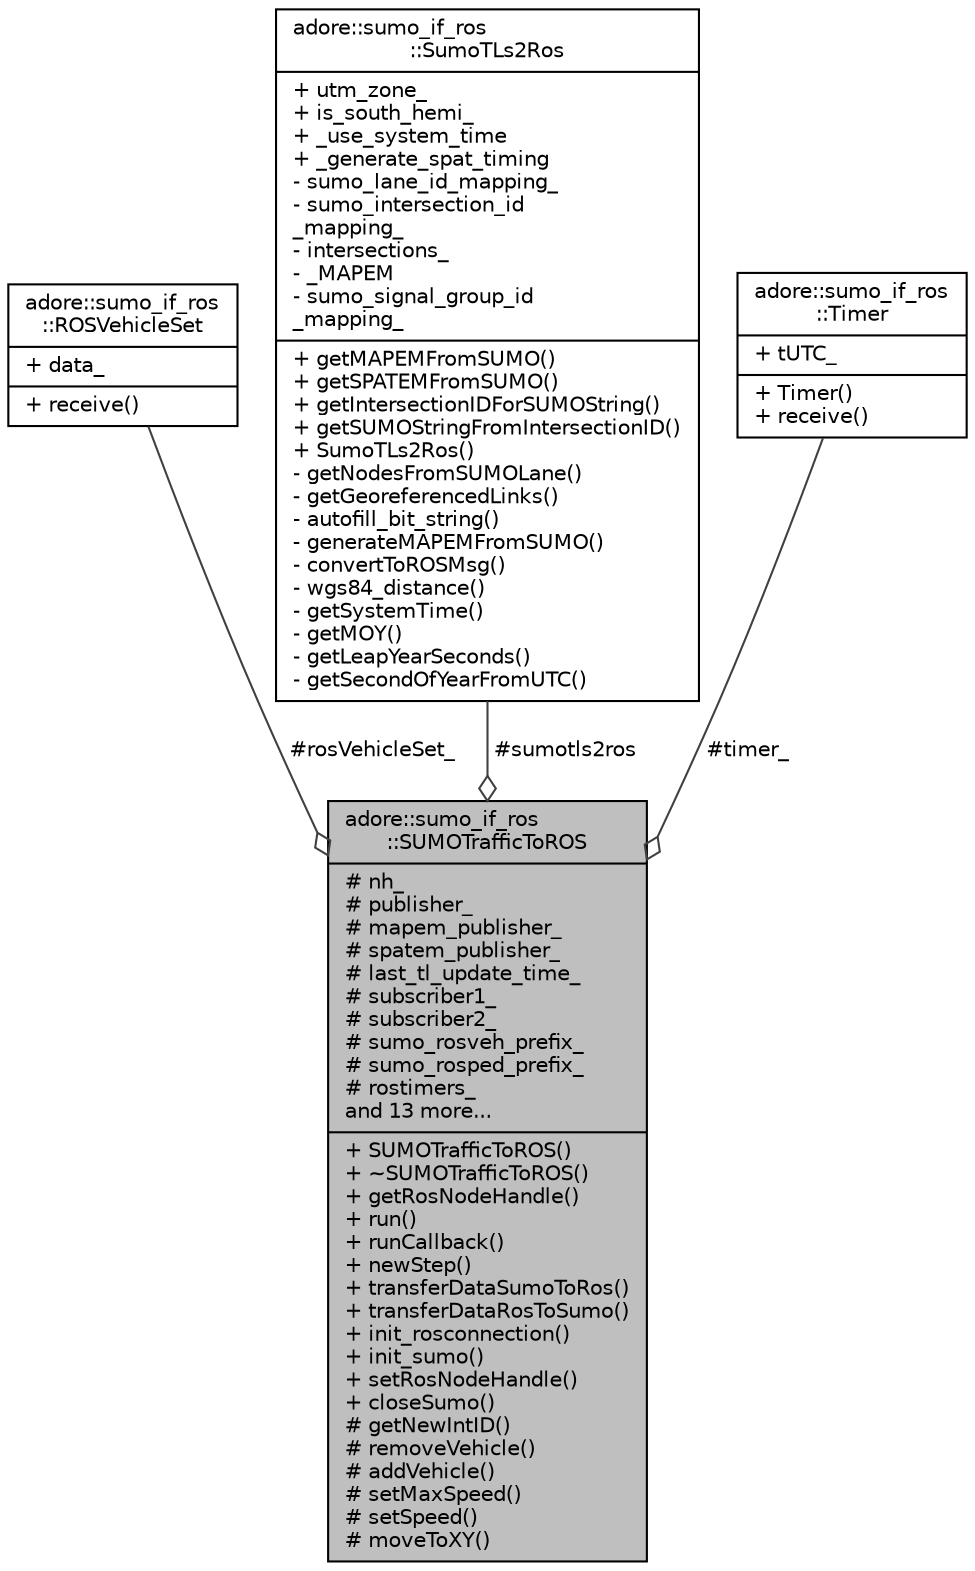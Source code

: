 digraph "adore::sumo_if_ros::SUMOTrafficToROS"
{
 // LATEX_PDF_SIZE
  edge [fontname="Helvetica",fontsize="10",labelfontname="Helvetica",labelfontsize="10"];
  node [fontname="Helvetica",fontsize="10",shape=record];
  Node1 [label="{adore::sumo_if_ros\l::SUMOTrafficToROS\n|# nh_\l# publisher_\l# mapem_publisher_\l# spatem_publisher_\l# last_tl_update_time_\l# subscriber1_\l# subscriber2_\l# sumo_rosveh_prefix_\l# sumo_rosped_prefix_\l# rostimers_\land 13 more...\l|+ SUMOTrafficToROS()\l+ ~SUMOTrafficToROS()\l+ getRosNodeHandle()\l+ run()\l+ runCallback()\l+ newStep()\l+ transferDataSumoToRos()\l+ transferDataRosToSumo()\l+ init_rosconnection()\l+ init_sumo()\l+ setRosNodeHandle()\l+ closeSumo()\l# getNewIntID()\l# removeVehicle()\l# addVehicle()\l# setMaxSpeed()\l# setSpeed()\l# moveToXY()\l}",height=0.2,width=0.4,color="black", fillcolor="grey75", style="filled", fontcolor="black",tooltip=" "];
  Node2 -> Node1 [color="grey25",fontsize="10",style="solid",label=" #rosVehicleSet_" ,arrowhead="odiamond",fontname="Helvetica"];
  Node2 [label="{adore::sumo_if_ros\l::ROSVehicleSet\n|+ data_\l|+ receive()\l}",height=0.2,width=0.4,color="black", fillcolor="white", style="filled",URL="$structadore_1_1sumo__if__ros_1_1ROSVehicleSet.html",tooltip=" "];
  Node3 -> Node1 [color="grey25",fontsize="10",style="solid",label=" #sumotls2ros" ,arrowhead="odiamond",fontname="Helvetica"];
  Node3 [label="{adore::sumo_if_ros\l::SumoTLs2Ros\n|+ utm_zone_\l+ is_south_hemi_\l+ _use_system_time\l+ _generate_spat_timing\l- sumo_lane_id_mapping_\l- sumo_intersection_id\l_mapping_\l- intersections_\l- _MAPEM\l- sumo_signal_group_id\l_mapping_\l|+ getMAPEMFromSUMO()\l+ getSPATEMFromSUMO()\l+ getIntersectionIDForSUMOString()\l+ getSUMOStringFromIntersectionID()\l+ SumoTLs2Ros()\l- getNodesFromSUMOLane()\l- getGeoreferencedLinks()\l- autofill_bit_string()\l- generateMAPEMFromSUMO()\l- convertToROSMsg()\l- wgs84_distance()\l- getSystemTime()\l- getMOY()\l- getLeapYearSeconds()\l- getSecondOfYearFromUTC()\l}",height=0.2,width=0.4,color="black", fillcolor="white", style="filled",URL="$classadore_1_1sumo__if__ros_1_1SumoTLs2Ros.html",tooltip=" "];
  Node4 -> Node1 [color="grey25",fontsize="10",style="solid",label=" #timer_" ,arrowhead="odiamond",fontname="Helvetica"];
  Node4 [label="{adore::sumo_if_ros\l::Timer\n|+ tUTC_\l|+ Timer()\l+ receive()\l}",height=0.2,width=0.4,color="black", fillcolor="white", style="filled",URL="$structadore_1_1sumo__if__ros_1_1Timer.html",tooltip=" "];
}
